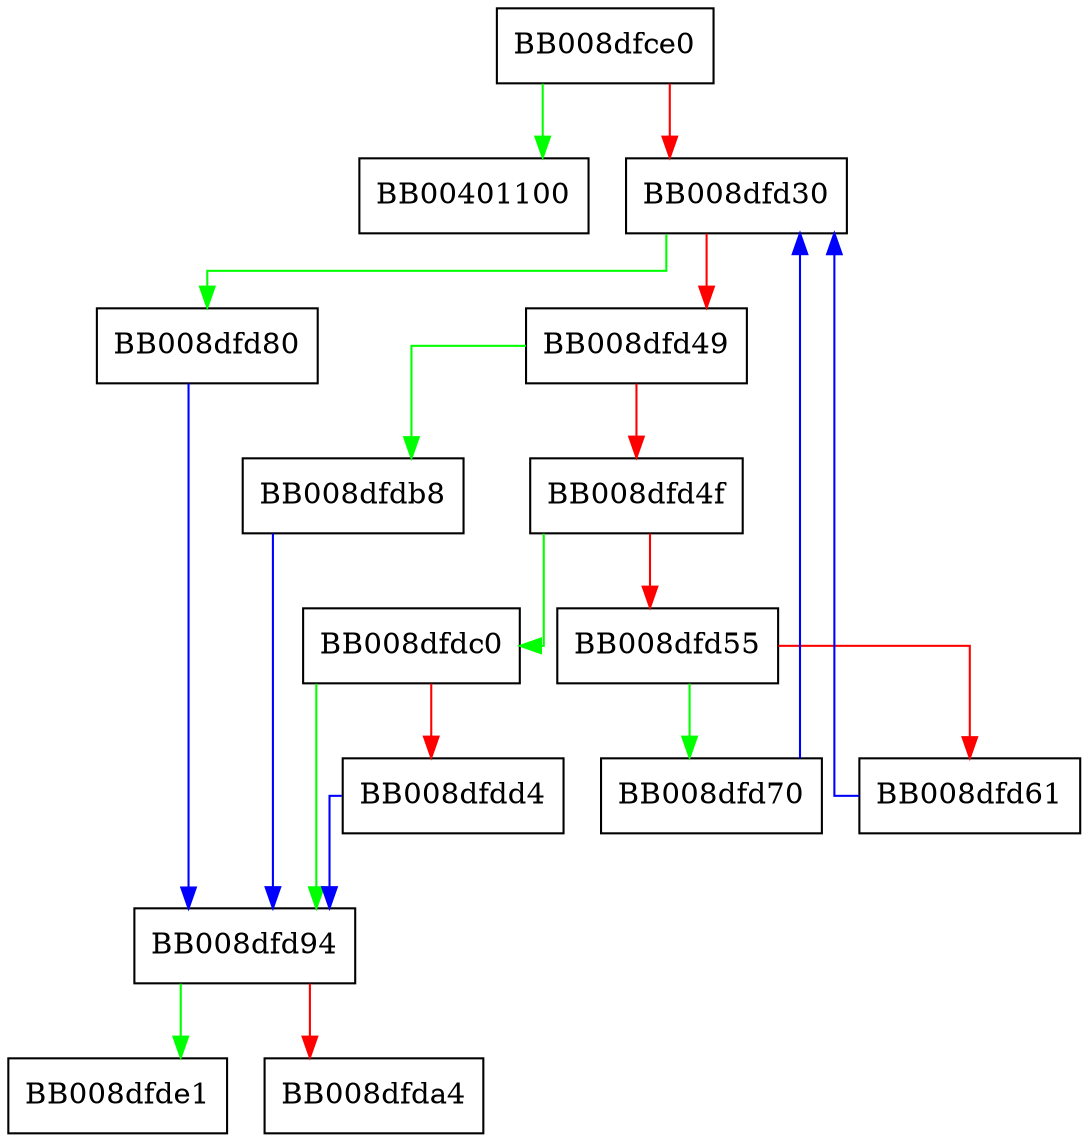 digraph __idna_name_classify {
  node [shape="box"];
  graph [splines=ortho];
  BB008dfce0 -> BB00401100 [color="green"];
  BB008dfce0 -> BB008dfd30 [color="red"];
  BB008dfd30 -> BB008dfd80 [color="green"];
  BB008dfd30 -> BB008dfd49 [color="red"];
  BB008dfd49 -> BB008dfdb8 [color="green"];
  BB008dfd49 -> BB008dfd4f [color="red"];
  BB008dfd4f -> BB008dfdc0 [color="green"];
  BB008dfd4f -> BB008dfd55 [color="red"];
  BB008dfd55 -> BB008dfd70 [color="green"];
  BB008dfd55 -> BB008dfd61 [color="red"];
  BB008dfd61 -> BB008dfd30 [color="blue"];
  BB008dfd70 -> BB008dfd30 [color="blue"];
  BB008dfd80 -> BB008dfd94 [color="blue"];
  BB008dfd94 -> BB008dfde1 [color="green"];
  BB008dfd94 -> BB008dfda4 [color="red"];
  BB008dfdb8 -> BB008dfd94 [color="blue"];
  BB008dfdc0 -> BB008dfd94 [color="green"];
  BB008dfdc0 -> BB008dfdd4 [color="red"];
  BB008dfdd4 -> BB008dfd94 [color="blue"];
}